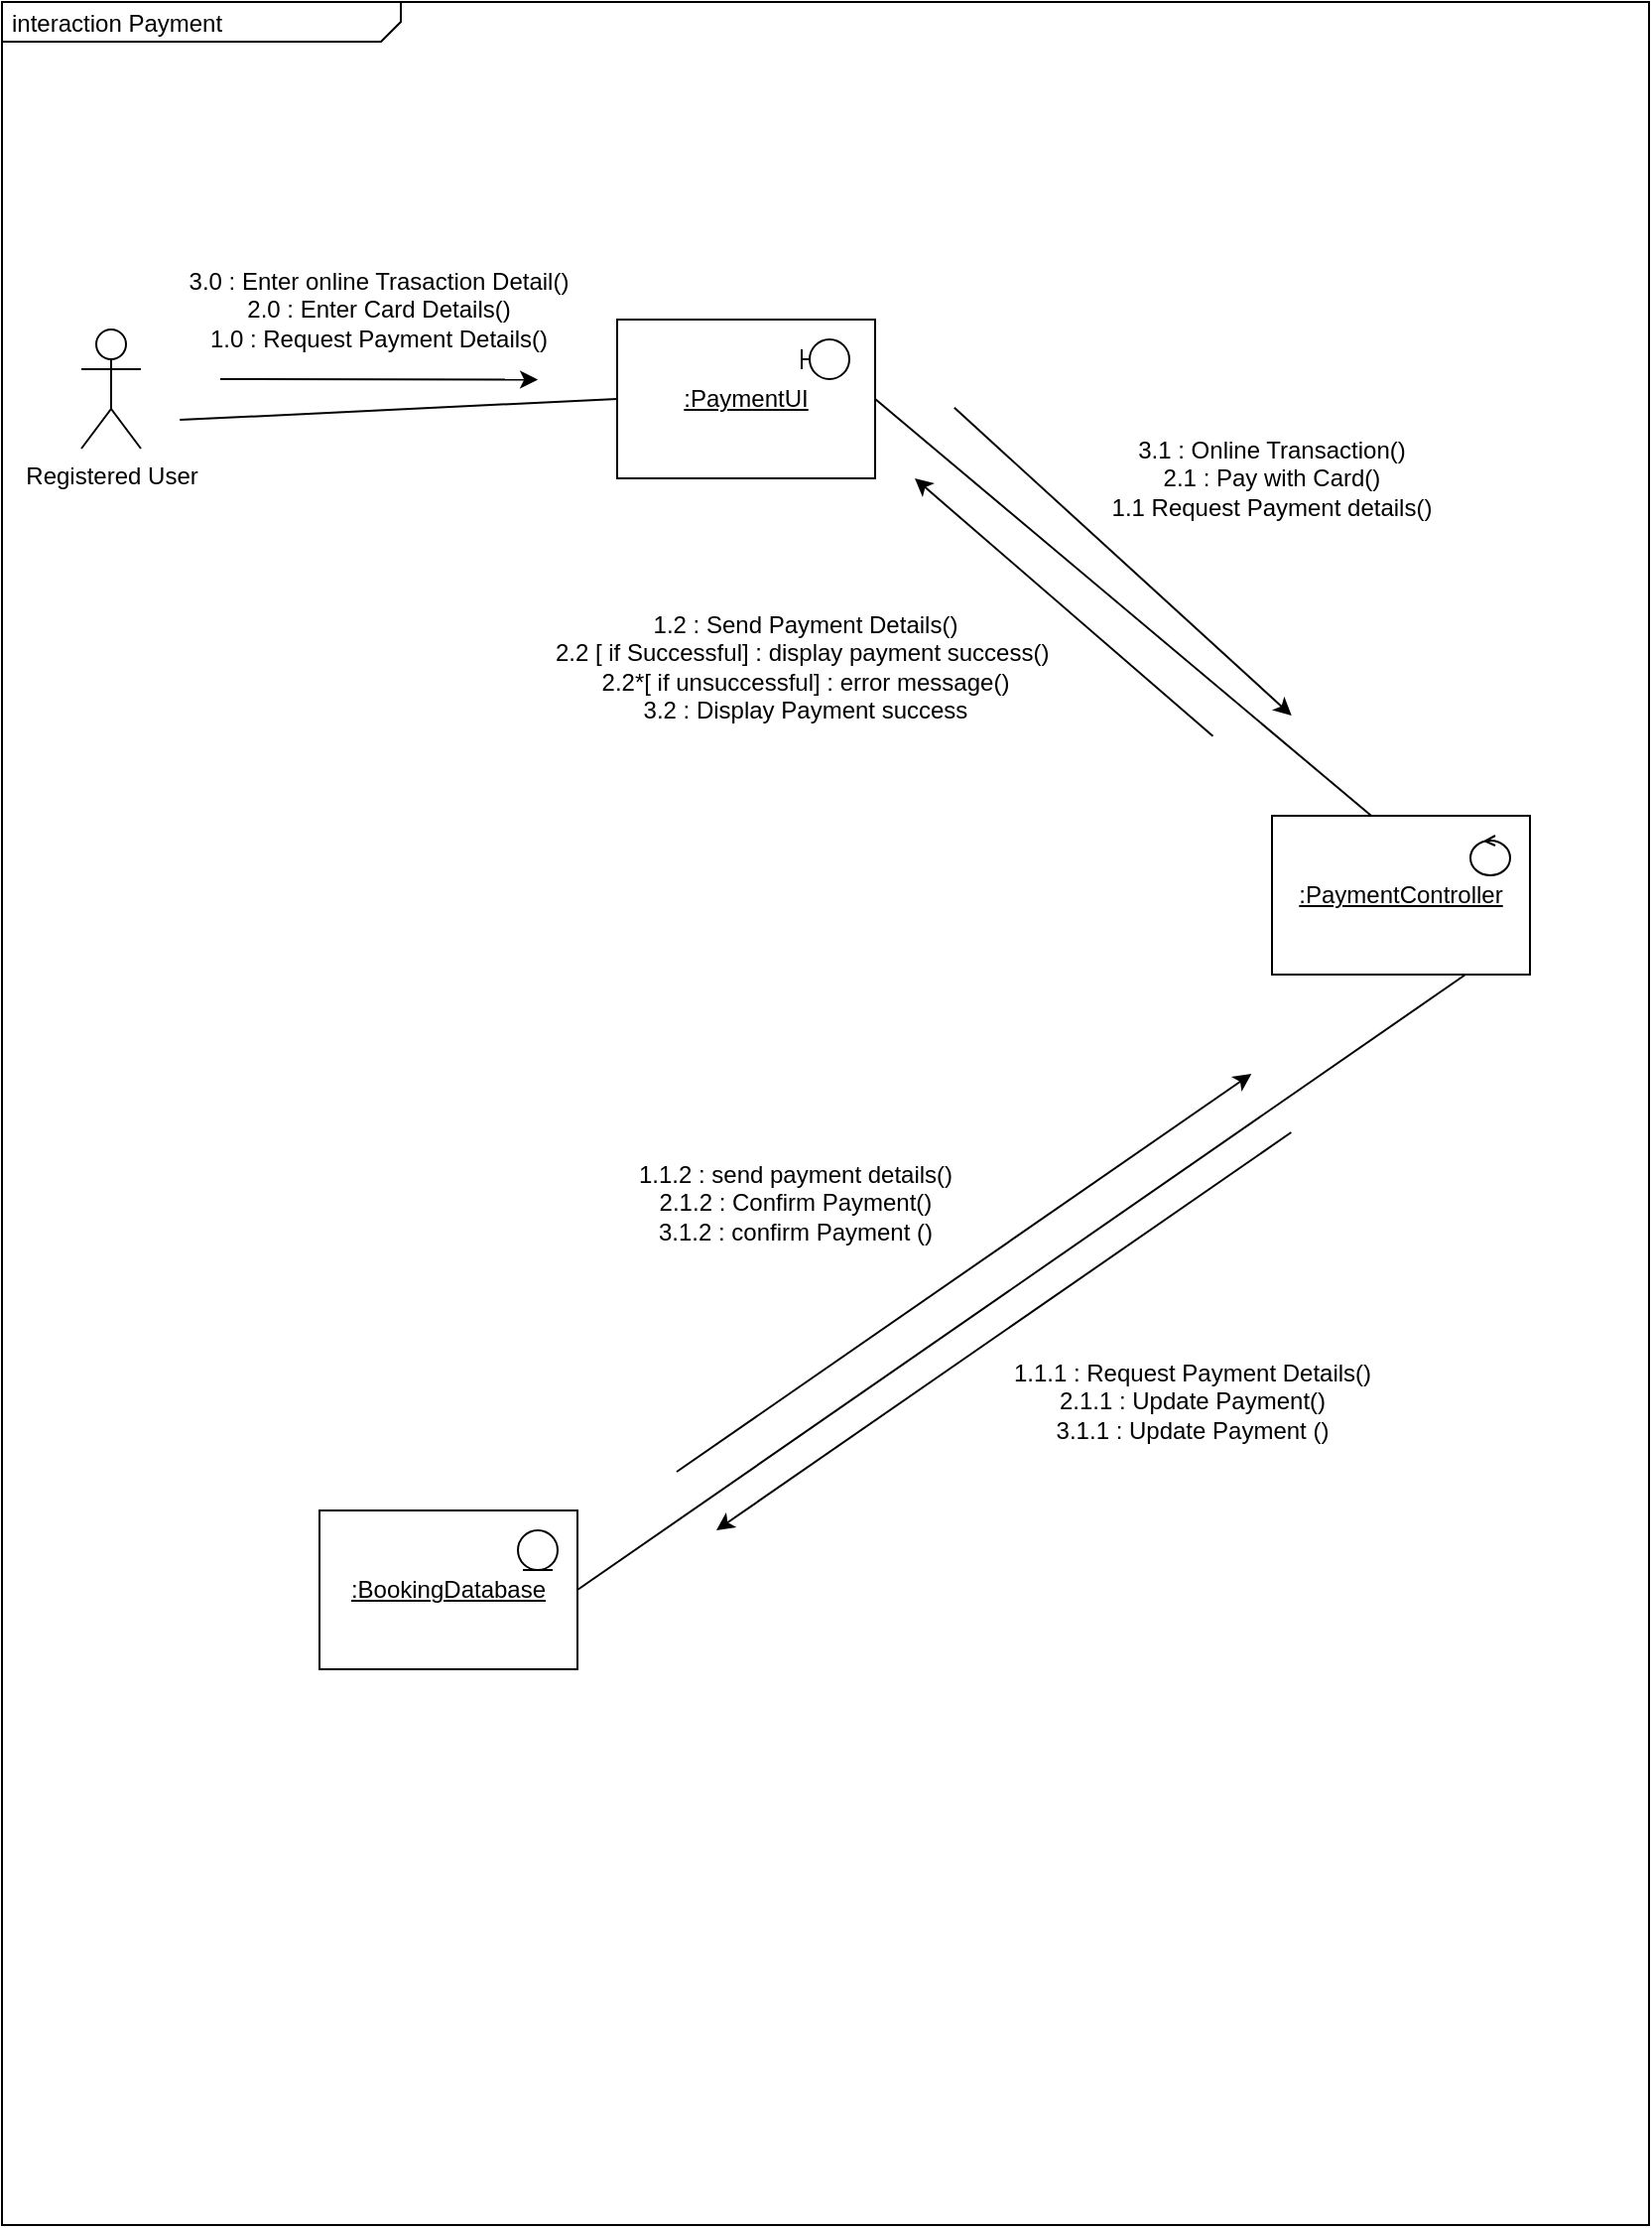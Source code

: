 <mxfile version="24.7.16">
  <diagram name="Page-1" id="NMN3HdXqNhA2N6YGjnFO">
    <mxGraphModel dx="1050" dy="557" grid="1" gridSize="10" guides="1" tooltips="1" connect="1" arrows="1" fold="1" page="1" pageScale="1" pageWidth="850" pageHeight="1100" math="0" shadow="0">
      <root>
        <mxCell id="0" />
        <mxCell id="1" parent="0" />
        <mxCell id="eymiVmar5DGtGDkxs6qB-1" value="&lt;p style=&quot;margin:0px;margin-top:4px;margin-left:5px;text-align:left;&quot;&gt;interaction Payment&lt;/p&gt;" style="html=1;shape=mxgraph.sysml.package;overflow=fill;labelX=201;align=left;spacingLeft=5;verticalAlign=top;spacingTop=-3;" parent="1" vertex="1">
          <mxGeometry x="10" y="50" width="830" height="1120" as="geometry" />
        </mxCell>
        <mxCell id="eymiVmar5DGtGDkxs6qB-2" value="&lt;u&gt;:PaymentUI&lt;/u&gt;" style="rounded=0;whiteSpace=wrap;html=1;" parent="1" vertex="1">
          <mxGeometry x="320" y="210" width="130" height="80" as="geometry" />
        </mxCell>
        <mxCell id="eymiVmar5DGtGDkxs6qB-3" value="" style="shape=umlBoundary;whiteSpace=wrap;html=1;" parent="1" vertex="1">
          <mxGeometry x="413" y="220" width="24" height="20" as="geometry" />
        </mxCell>
        <mxCell id="eymiVmar5DGtGDkxs6qB-5" value="" style="endArrow=classic;html=1;rounded=0;entryX=0.408;entryY=0.129;entryDx=0;entryDy=0;entryPerimeter=0;" parent="1" edge="1">
          <mxGeometry width="50" height="50" relative="1" as="geometry">
            <mxPoint x="120" y="240" as="sourcePoint" />
            <mxPoint x="280.08" y="240.29" as="targetPoint" />
          </mxGeometry>
        </mxCell>
        <mxCell id="eymiVmar5DGtGDkxs6qB-7" value="&lt;u&gt;:PaymentController&lt;/u&gt;" style="rounded=0;whiteSpace=wrap;html=1;" parent="1" vertex="1">
          <mxGeometry x="650" y="460" width="130" height="80" as="geometry" />
        </mxCell>
        <mxCell id="eymiVmar5DGtGDkxs6qB-8" value="" style="endArrow=none;html=1;rounded=0;entryX=1;entryY=0.5;entryDx=0;entryDy=0;exitX=0.385;exitY=0;exitDx=0;exitDy=0;exitPerimeter=0;" parent="1" source="eymiVmar5DGtGDkxs6qB-7" target="eymiVmar5DGtGDkxs6qB-2" edge="1">
          <mxGeometry width="50" height="50" relative="1" as="geometry">
            <mxPoint x="620" y="280" as="sourcePoint" />
            <mxPoint x="430" y="279.41" as="targetPoint" />
          </mxGeometry>
        </mxCell>
        <mxCell id="eymiVmar5DGtGDkxs6qB-13" value="&lt;u&gt;:BookingDatabase&lt;/u&gt;" style="rounded=0;whiteSpace=wrap;html=1;" parent="1" vertex="1">
          <mxGeometry x="170" y="810" width="130" height="80" as="geometry" />
        </mxCell>
        <mxCell id="eymiVmar5DGtGDkxs6qB-14" value="" style="endArrow=none;html=1;rounded=0;entryX=0.75;entryY=1;entryDx=0;entryDy=0;exitX=1;exitY=0.5;exitDx=0;exitDy=0;" parent="1" source="eymiVmar5DGtGDkxs6qB-13" target="eymiVmar5DGtGDkxs6qB-7" edge="1">
          <mxGeometry width="50" height="50" relative="1" as="geometry">
            <mxPoint x="490" y="630" as="sourcePoint" />
            <mxPoint x="470" y="410" as="targetPoint" />
          </mxGeometry>
        </mxCell>
        <mxCell id="eymiVmar5DGtGDkxs6qB-19" value="" style="ellipse;shape=umlEntity;whiteSpace=wrap;html=1;" parent="1" vertex="1">
          <mxGeometry x="270" y="820" width="20" height="20" as="geometry" />
        </mxCell>
        <mxCell id="eymiVmar5DGtGDkxs6qB-21" value="Registered User" style="shape=umlActor;html=1;verticalLabelPosition=bottom;verticalAlign=top;align=center;" parent="1" vertex="1">
          <mxGeometry x="50" y="215" width="30" height="60" as="geometry" />
        </mxCell>
        <mxCell id="eymiVmar5DGtGDkxs6qB-41" value="" style="endArrow=none;html=1;rounded=0;entryX=0;entryY=0.5;entryDx=0;entryDy=0;exitX=0.108;exitY=0.188;exitDx=0;exitDy=0;exitPerimeter=0;" parent="1" source="eymiVmar5DGtGDkxs6qB-1" target="eymiVmar5DGtGDkxs6qB-2" edge="1">
          <mxGeometry width="50" height="50" relative="1" as="geometry">
            <mxPoint x="490" y="330" as="sourcePoint" />
            <mxPoint x="540" y="280" as="targetPoint" />
          </mxGeometry>
        </mxCell>
        <mxCell id="eymiVmar5DGtGDkxs6qB-42" value="3.0 : Enter online Trasaction Detail()&lt;div&gt;2.0 : Enter Card Details()&lt;/div&gt;&lt;div&gt;1.0 : Request Payment Details()&lt;/div&gt;" style="text;html=1;align=center;verticalAlign=middle;whiteSpace=wrap;rounded=0;" parent="1" vertex="1">
          <mxGeometry x="90" y="190" width="220" height="30" as="geometry" />
        </mxCell>
        <mxCell id="eymiVmar5DGtGDkxs6qB-43" value="" style="endArrow=classic;html=1;rounded=0;entryX=0.783;entryY=0.321;entryDx=0;entryDy=0;entryPerimeter=0;" parent="1" target="eymiVmar5DGtGDkxs6qB-1" edge="1">
          <mxGeometry width="50" height="50" relative="1" as="geometry">
            <mxPoint x="489.92" y="254.41" as="sourcePoint" />
            <mxPoint x="650" y="254.7" as="targetPoint" />
          </mxGeometry>
        </mxCell>
        <mxCell id="eymiVmar5DGtGDkxs6qB-44" value="&lt;div&gt;3.1 : Online Transaction()&lt;/div&gt;&lt;div&gt;2.1 : Pay with Card()&lt;/div&gt;1.1 Request Payment details()" style="text;html=1;align=center;verticalAlign=middle;whiteSpace=wrap;rounded=0;" parent="1" vertex="1">
          <mxGeometry x="540" y="275" width="220" height="30" as="geometry" />
        </mxCell>
        <mxCell id="eymiVmar5DGtGDkxs6qB-45" value="&lt;div&gt;&lt;span style=&quot;background-color: initial;&quot;&gt;1.2 : Send Payment Details()&lt;/span&gt;&lt;br&gt;&lt;/div&gt;&lt;div&gt;&lt;span style=&quot;background-color: initial;&quot;&gt;2.2 [ if Successful] : display payment success()&amp;nbsp;&lt;/span&gt;&lt;/div&gt;&lt;div&gt;&lt;span style=&quot;background-color: initial;&quot;&gt;2.2*[ if unsuccessful] : error message()&lt;/span&gt;&lt;/div&gt;&lt;div&gt;3.2 : Display Payment success&lt;/div&gt;&lt;div&gt;&lt;/div&gt;" style="text;html=1;align=center;verticalAlign=middle;whiteSpace=wrap;rounded=0;" parent="1" vertex="1">
          <mxGeometry x="280" y="370" width="270" height="30" as="geometry" />
        </mxCell>
        <mxCell id="eymiVmar5DGtGDkxs6qB-46" value="" style="endArrow=classic;html=1;rounded=0;entryX=0.566;entryY=0.241;entryDx=0;entryDy=0;entryPerimeter=0;exitX=0.747;exitY=0.357;exitDx=0;exitDy=0;exitPerimeter=0;" parent="1" edge="1">
          <mxGeometry width="50" height="50" relative="1" as="geometry">
            <mxPoint x="620.23" y="419.92" as="sourcePoint" />
            <mxPoint x="470.0" y="290.0" as="targetPoint" />
          </mxGeometry>
        </mxCell>
        <mxCell id="eymiVmar5DGtGDkxs6qB-49" value="" style="ellipse;shape=umlControl;whiteSpace=wrap;html=1;" parent="1" vertex="1">
          <mxGeometry x="750" y="470" width="20" height="20" as="geometry" />
        </mxCell>
        <mxCell id="eymiVmar5DGtGDkxs6qB-50" value="" style="endArrow=classic;html=1;rounded=0;exitX=0.386;exitY=0.679;exitDx=0;exitDy=0;exitPerimeter=0;entryX=0.735;entryY=0.5;entryDx=0;entryDy=0;entryPerimeter=0;" parent="1" edge="1">
          <mxGeometry width="50" height="50" relative="1" as="geometry">
            <mxPoint x="350.0" y="790.48" as="sourcePoint" />
            <mxPoint x="639.67" y="590" as="targetPoint" />
          </mxGeometry>
        </mxCell>
        <mxCell id="eymiVmar5DGtGDkxs6qB-51" value="" style="endArrow=classic;html=1;rounded=0;exitX=0.386;exitY=0.679;exitDx=0;exitDy=0;exitPerimeter=0;entryX=0.735;entryY=0.5;entryDx=0;entryDy=0;entryPerimeter=0;" parent="1" edge="1">
          <mxGeometry width="50" height="50" relative="1" as="geometry">
            <mxPoint x="659.67" y="619.52" as="sourcePoint" />
            <mxPoint x="370.0" y="820" as="targetPoint" />
          </mxGeometry>
        </mxCell>
        <mxCell id="eymiVmar5DGtGDkxs6qB-52" value="1.1.1 : Request Payment Details()&lt;div&gt;&lt;/div&gt;&lt;div&gt;2.1.1 : Update Payment()&lt;/div&gt;&lt;div&gt;3.1.1 : Update Payment ()&lt;/div&gt;" style="text;html=1;align=center;verticalAlign=middle;whiteSpace=wrap;rounded=0;" parent="1" vertex="1">
          <mxGeometry x="500" y="740" width="220" height="30" as="geometry" />
        </mxCell>
        <mxCell id="eymiVmar5DGtGDkxs6qB-53" value="1.1.2 : send payment details()&lt;div&gt;2.1.2 : Confirm Payment()&lt;/div&gt;&lt;div&gt;3.1.2 : confirm Payment ()&lt;/div&gt;" style="text;html=1;align=center;verticalAlign=middle;whiteSpace=wrap;rounded=0;" parent="1" vertex="1">
          <mxGeometry x="300" y="640" width="220" height="30" as="geometry" />
        </mxCell>
      </root>
    </mxGraphModel>
  </diagram>
</mxfile>
